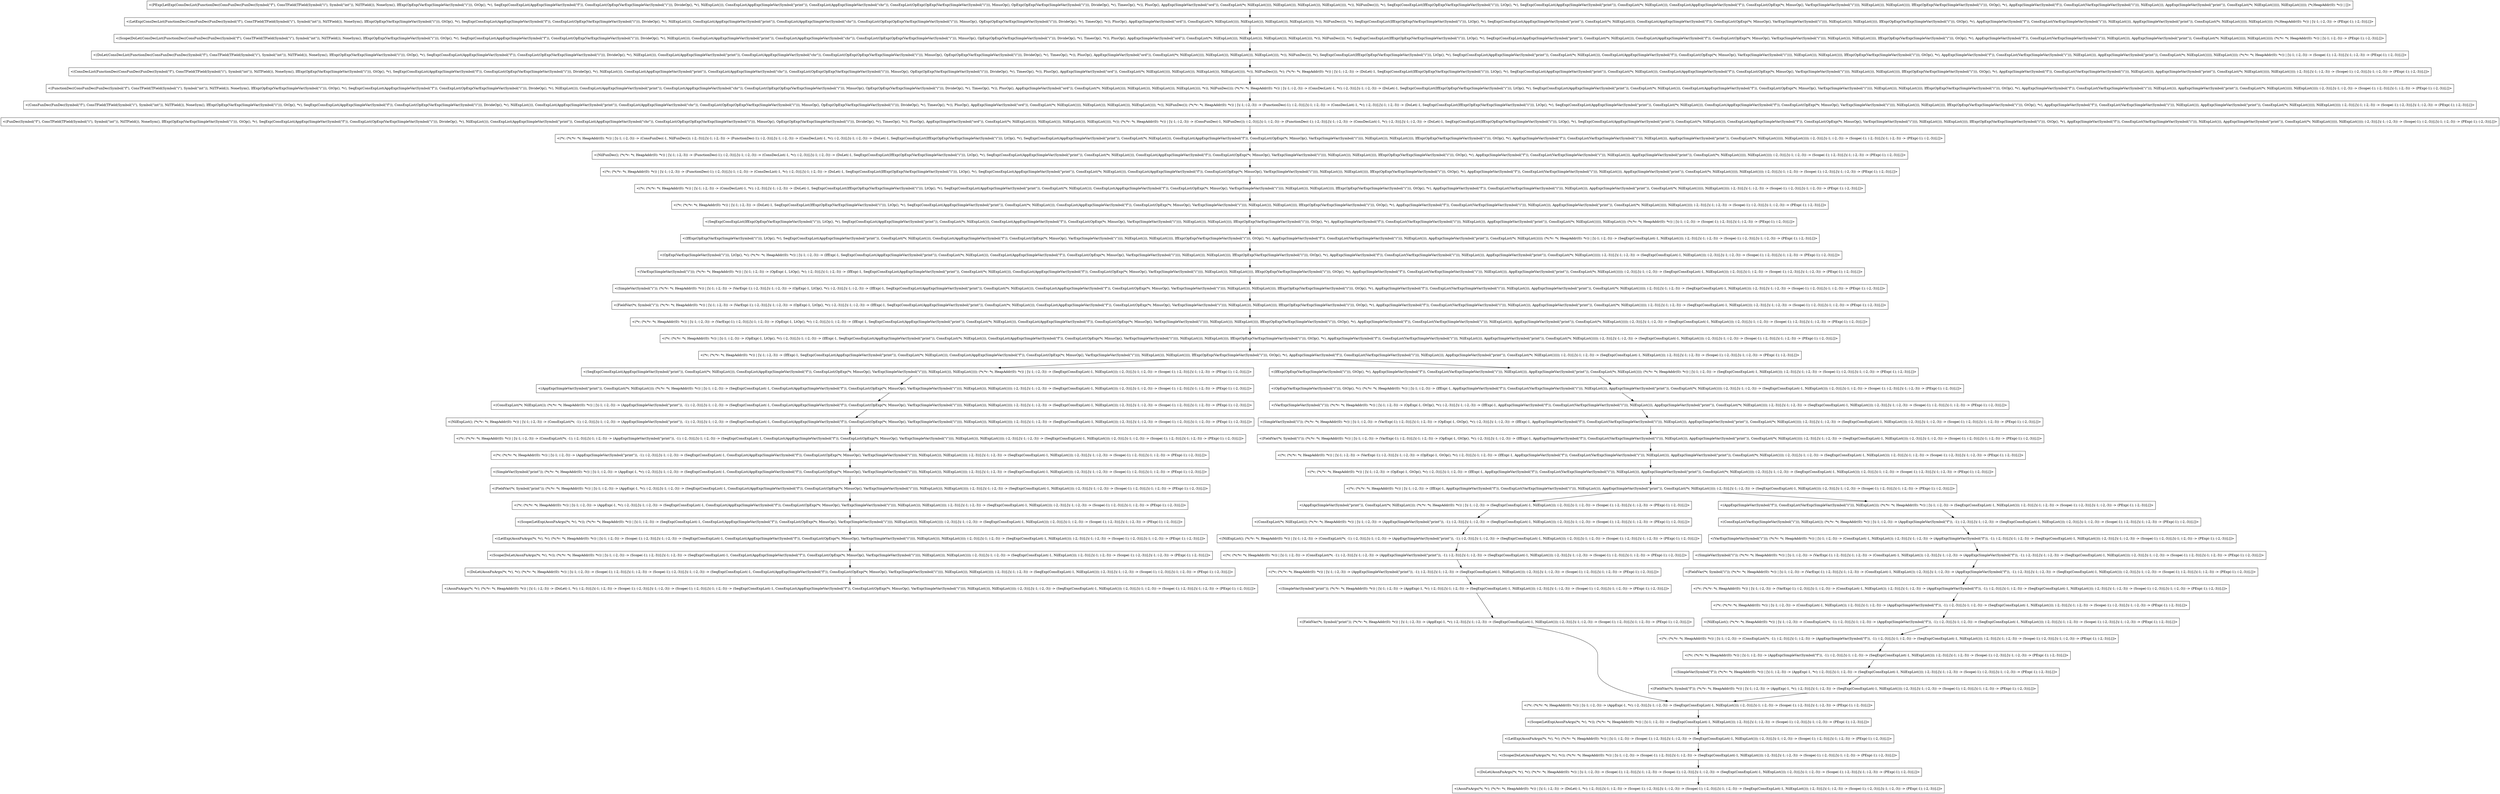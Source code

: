 digraph {
    0 [label="<(PExp(LetExp(ConsDecList(FunctionDec(ConsFunDec(FunDec(Symbol(\"f\"), ConsTField(TField(Symbol(\"i\"), Symbol(\"int\")), NilTField()), NoneSym(), IfExp(OpExp(VarExp(SimpleVar(Symbol(\"i\"))), GtOp(), *v), SeqExp(ConsExpList(AppExp(SimpleVar(Symbol(\"f\")), ConsExpList(OpExp(VarExp(SimpleVar(Symbol(\"i\"))), DivideOp(), *v), NilExpList())), ConsExpList(AppExp(SimpleVar(Symbol(\"print\")), ConsExpList(AppExp(SimpleVar(Symbol(\"chr\")), ConsExpList(OpExp(OpExp(VarExp(SimpleVar(Symbol(\"i\"))), MinusOp(), OpExp(OpExp(VarExp(SimpleVar(Symbol(\"i\"))), DivideOp(), *v), TimesOp(), *v)), PlusOp(), AppExp(SimpleVar(Symbol(\"ord\")), ConsExpList(*v, NilExpList()))), NilExpList())), NilExpList())), NilExpList()))), *v)), NilFunDec())), *v), SeqExp(ConsExpList(IfExp(OpExp(VarExp(SimpleVar(Symbol(\"i\"))), LtOp(), *v), SeqExp(ConsExpList(AppExp(SimpleVar(Symbol(\"print\")), ConsExpList(*v, NilExpList())), ConsExpList(AppExp(SimpleVar(Symbol(\"f\")), ConsExpList(OpExp(*v, MinusOp(), VarExp(SimpleVar(Symbol(\"i\")))), NilExpList())), NilExpList()))), IfExp(OpExp(VarExp(SimpleVar(Symbol(\"i\"))), GtOp(), *v), AppExp(SimpleVar(Symbol(\"f\")), ConsExpList(VarExp(SimpleVar(Symbol(\"i\"))), NilExpList())), AppExp(SimpleVar(Symbol(\"print\")), ConsExpList(*v, NilExpList())))), NilExpList())))); (*v,HeapAddr(0): *v)) | []>"
      ,shape=box];
    1 [label="<(Scope(DoLet(ConsDecList(FunctionDec(ConsFunDec(FunDec(Symbol(\"f\"), ConsTField(TField(Symbol(\"i\"), Symbol(\"int\")), NilTField()), NoneSym(), IfExp(OpExp(VarExp(SimpleVar(Symbol(\"i\"))), GtOp(), *v), SeqExp(ConsExpList(AppExp(SimpleVar(Symbol(\"f\")), ConsExpList(OpExp(VarExp(SimpleVar(Symbol(\"i\"))), DivideOp(), *v), NilExpList())), ConsExpList(AppExp(SimpleVar(Symbol(\"print\")), ConsExpList(AppExp(SimpleVar(Symbol(\"chr\")), ConsExpList(OpExp(OpExp(VarExp(SimpleVar(Symbol(\"i\"))), MinusOp(), OpExp(OpExp(VarExp(SimpleVar(Symbol(\"i\"))), DivideOp(), *v), TimesOp(), *v)), PlusOp(), AppExp(SimpleVar(Symbol(\"ord\")), ConsExpList(*v, NilExpList()))), NilExpList())), NilExpList())), NilExpList()))), *v)), NilFunDec())), *v), SeqExp(ConsExpList(IfExp(OpExp(VarExp(SimpleVar(Symbol(\"i\"))), LtOp(), *v), SeqExp(ConsExpList(AppExp(SimpleVar(Symbol(\"print\")), ConsExpList(*v, NilExpList())), ConsExpList(AppExp(SimpleVar(Symbol(\"f\")), ConsExpList(OpExp(*v, MinusOp(), VarExp(SimpleVar(Symbol(\"i\")))), NilExpList())), NilExpList()))), IfExp(OpExp(VarExp(SimpleVar(Symbol(\"i\"))), GtOp(), *v), AppExp(SimpleVar(Symbol(\"f\")), ConsExpList(VarExp(SimpleVar(Symbol(\"i\"))), NilExpList())), AppExp(SimpleVar(Symbol(\"print\")), ConsExpList(*v, NilExpList())))), NilExpList())))); (*v,*v: *v, HeapAddr(0): *v)) | [\\(-1; (-2,-3)) -> (PExp(-1); (-2,-3))].[]>"
      ,shape=box];
    2 [label="<(SeqExp(ConsExpList(IfExp(OpExp(VarExp(SimpleVar(Symbol(\"i\"))), LtOp(), *v), SeqExp(ConsExpList(AppExp(SimpleVar(Symbol(\"print\")), ConsExpList(*v, NilExpList())), ConsExpList(AppExp(SimpleVar(Symbol(\"f\")), ConsExpList(OpExp(*v, MinusOp(), VarExp(SimpleVar(Symbol(\"i\")))), NilExpList())), NilExpList()))), IfExp(OpExp(VarExp(SimpleVar(Symbol(\"i\"))), GtOp(), *v), AppExp(SimpleVar(Symbol(\"f\")), ConsExpList(VarExp(SimpleVar(Symbol(\"i\"))), NilExpList())), AppExp(SimpleVar(Symbol(\"print\")), ConsExpList(*v, NilExpList())))), NilExpList())); (*v,*v: *v, HeapAddr(0): *v)) | [\\(-1; (-2,-3)) -> (Scope(-1); (-2,-3))].[\\(-1; (-2,-3)) -> (PExp(-1); (-2,-3))].[]>"
      ,shape=box];
    3 [label="<(ConsDecList(FunctionDec(ConsFunDec(FunDec(Symbol(\"f\"), ConsTField(TField(Symbol(\"i\"), Symbol(\"int\")), NilTField()), NoneSym(), IfExp(OpExp(VarExp(SimpleVar(Symbol(\"i\"))), GtOp(), *v), SeqExp(ConsExpList(AppExp(SimpleVar(Symbol(\"f\")), ConsExpList(OpExp(VarExp(SimpleVar(Symbol(\"i\"))), DivideOp(), *v), NilExpList())), ConsExpList(AppExp(SimpleVar(Symbol(\"print\")), ConsExpList(AppExp(SimpleVar(Symbol(\"chr\")), ConsExpList(OpExp(OpExp(VarExp(SimpleVar(Symbol(\"i\"))), MinusOp(), OpExp(OpExp(VarExp(SimpleVar(Symbol(\"i\"))), DivideOp(), *v), TimesOp(), *v)), PlusOp(), AppExp(SimpleVar(Symbol(\"ord\")), ConsExpList(*v, NilExpList()))), NilExpList())), NilExpList())), NilExpList()))), *v)), NilFunDec())), *v); (*v,*v: *v, HeapAddr(0): *v)) | [\\(-1; (-2,-3)) -> (DoLet(-1, SeqExp(ConsExpList(IfExp(OpExp(VarExp(SimpleVar(Symbol(\"i\"))), LtOp(), *v), SeqExp(ConsExpList(AppExp(SimpleVar(Symbol(\"print\")), ConsExpList(*v, NilExpList())), ConsExpList(AppExp(SimpleVar(Symbol(\"f\")), ConsExpList(OpExp(*v, MinusOp(), VarExp(SimpleVar(Symbol(\"i\")))), NilExpList())), NilExpList()))), IfExp(OpExp(VarExp(SimpleVar(Symbol(\"i\"))), GtOp(), *v), AppExp(SimpleVar(Symbol(\"f\")), ConsExpList(VarExp(SimpleVar(Symbol(\"i\"))), NilExpList())), AppExp(SimpleVar(Symbol(\"print\")), ConsExpList(*v, NilExpList())))), NilExpList()))); (-2,-3))].[\\(-1; (-2,-3)) -> (Scope(-1); (-2,-3))].[\\(-1; (-2,-3)) -> (PExp(-1); (-2,-3))].[]>"
      ,shape=box];
    4 [label="<(FunDec(Symbol(\"f\"), ConsTField(TField(Symbol(\"i\"), Symbol(\"int\")), NilTField()), NoneSym(), IfExp(OpExp(VarExp(SimpleVar(Symbol(\"i\"))), GtOp(), *v), SeqExp(ConsExpList(AppExp(SimpleVar(Symbol(\"f\")), ConsExpList(OpExp(VarExp(SimpleVar(Symbol(\"i\"))), DivideOp(), *v), NilExpList())), ConsExpList(AppExp(SimpleVar(Symbol(\"print\")), ConsExpList(AppExp(SimpleVar(Symbol(\"chr\")), ConsExpList(OpExp(OpExp(VarExp(SimpleVar(Symbol(\"i\"))), MinusOp(), OpExp(OpExp(VarExp(SimpleVar(Symbol(\"i\"))), DivideOp(), *v), TimesOp(), *v)), PlusOp(), AppExp(SimpleVar(Symbol(\"ord\")), ConsExpList(*v, NilExpList()))), NilExpList())), NilExpList())), NilExpList()))), *v)); (*v,*v: *v, HeapAddr(0): *v)) | [\\(-1; (-2,-3)) -> (ConsFunDec(-1, NilFunDec()); (-2,-3))].[\\(-1; (-2,-3)) -> (FunctionDec(-1); (-2,-3))].[\\(-1; (-2,-3)) -> (ConsDecList(-1, *v); (-2,-3))].[\\(-1; (-2,-3)) -> (DoLet(-1, SeqExp(ConsExpList(IfExp(OpExp(VarExp(SimpleVar(Symbol(\"i\"))), LtOp(), *v), SeqExp(ConsExpList(AppExp(SimpleVar(Symbol(\"print\")), ConsExpList(*v, NilExpList())), ConsExpList(AppExp(SimpleVar(Symbol(\"f\")), ConsExpList(OpExp(*v, MinusOp(), VarExp(SimpleVar(Symbol(\"i\")))), NilExpList())), NilExpList()))), IfExp(OpExp(VarExp(SimpleVar(Symbol(\"i\"))), GtOp(), *v), AppExp(SimpleVar(Symbol(\"f\")), ConsExpList(VarExp(SimpleVar(Symbol(\"i\"))), NilExpList())), AppExp(SimpleVar(Symbol(\"print\")), ConsExpList(*v, NilExpList())))), NilExpList()))); (-2,-3))].[\\(-1; (-2,-3)) -> (Scope(-1); (-2,-3))].[\\(-1; (-2,-3)) -> (PExp(-1); (-2,-3))].[]>"
      ,shape=box];
    5 [label="<(ConsFunDec(FunDec(Symbol(\"f\"), ConsTField(TField(Symbol(\"i\"), Symbol(\"int\")), NilTField()), NoneSym(), IfExp(OpExp(VarExp(SimpleVar(Symbol(\"i\"))), GtOp(), *v), SeqExp(ConsExpList(AppExp(SimpleVar(Symbol(\"f\")), ConsExpList(OpExp(VarExp(SimpleVar(Symbol(\"i\"))), DivideOp(), *v), NilExpList())), ConsExpList(AppExp(SimpleVar(Symbol(\"print\")), ConsExpList(AppExp(SimpleVar(Symbol(\"chr\")), ConsExpList(OpExp(OpExp(VarExp(SimpleVar(Symbol(\"i\"))), MinusOp(), OpExp(OpExp(VarExp(SimpleVar(Symbol(\"i\"))), DivideOp(), *v), TimesOp(), *v)), PlusOp(), AppExp(SimpleVar(Symbol(\"ord\")), ConsExpList(*v, NilExpList()))), NilExpList())), NilExpList())), NilExpList()))), *v)), NilFunDec()); (*v,*v: *v, HeapAddr(0): *v)) | [\\(-1; (-2,-3)) -> (FunctionDec(-1); (-2,-3))].[\\(-1; (-2,-3)) -> (ConsDecList(-1, *v); (-2,-3))].[\\(-1; (-2,-3)) -> (DoLet(-1, SeqExp(ConsExpList(IfExp(OpExp(VarExp(SimpleVar(Symbol(\"i\"))), LtOp(), *v), SeqExp(ConsExpList(AppExp(SimpleVar(Symbol(\"print\")), ConsExpList(*v, NilExpList())), ConsExpList(AppExp(SimpleVar(Symbol(\"f\")), ConsExpList(OpExp(*v, MinusOp(), VarExp(SimpleVar(Symbol(\"i\")))), NilExpList())), NilExpList()))), IfExp(OpExp(VarExp(SimpleVar(Symbol(\"i\"))), GtOp(), *v), AppExp(SimpleVar(Symbol(\"f\")), ConsExpList(VarExp(SimpleVar(Symbol(\"i\"))), NilExpList())), AppExp(SimpleVar(Symbol(\"print\")), ConsExpList(*v, NilExpList())))), NilExpList()))); (-2,-3))].[\\(-1; (-2,-3)) -> (Scope(-1); (-2,-3))].[\\(-1; (-2,-3)) -> (PExp(-1); (-2,-3))].[]>"
      ,shape=box];
    6 [label="<(*v; (*v,*v: *v, HeapAddr(0): *v)) | [\\(-1; (-2,-3)) -> (ConsFunDec(-1, NilFunDec()); (-2,-3))].[\\(-1; (-2,-3)) -> (FunctionDec(-1); (-2,-3))].[\\(-1; (-2,-3)) -> (ConsDecList(-1, *v); (-2,-3))].[\\(-1; (-2,-3)) -> (DoLet(-1, SeqExp(ConsExpList(IfExp(OpExp(VarExp(SimpleVar(Symbol(\"i\"))), LtOp(), *v), SeqExp(ConsExpList(AppExp(SimpleVar(Symbol(\"print\")), ConsExpList(*v, NilExpList())), ConsExpList(AppExp(SimpleVar(Symbol(\"f\")), ConsExpList(OpExp(*v, MinusOp(), VarExp(SimpleVar(Symbol(\"i\")))), NilExpList())), NilExpList()))), IfExp(OpExp(VarExp(SimpleVar(Symbol(\"i\"))), GtOp(), *v), AppExp(SimpleVar(Symbol(\"f\")), ConsExpList(VarExp(SimpleVar(Symbol(\"i\"))), NilExpList())), AppExp(SimpleVar(Symbol(\"print\")), ConsExpList(*v, NilExpList())))), NilExpList()))); (-2,-3))].[\\(-1; (-2,-3)) -> (Scope(-1); (-2,-3))].[\\(-1; (-2,-3)) -> (PExp(-1); (-2,-3))].[]>"
      ,shape=box];
    7 [label="<(*v; (*v,*v: *v, HeapAddr(0): *v)) | [\\(-1; (-2,-3)) -> (FunctionDec(-1); (-2,-3))].[\\(-1; (-2,-3)) -> (ConsDecList(-1, *v); (-2,-3))].[\\(-1; (-2,-3)) -> (DoLet(-1, SeqExp(ConsExpList(IfExp(OpExp(VarExp(SimpleVar(Symbol(\"i\"))), LtOp(), *v), SeqExp(ConsExpList(AppExp(SimpleVar(Symbol(\"print\")), ConsExpList(*v, NilExpList())), ConsExpList(AppExp(SimpleVar(Symbol(\"f\")), ConsExpList(OpExp(*v, MinusOp(), VarExp(SimpleVar(Symbol(\"i\")))), NilExpList())), NilExpList()))), IfExp(OpExp(VarExp(SimpleVar(Symbol(\"i\"))), GtOp(), *v), AppExp(SimpleVar(Symbol(\"f\")), ConsExpList(VarExp(SimpleVar(Symbol(\"i\"))), NilExpList())), AppExp(SimpleVar(Symbol(\"print\")), ConsExpList(*v, NilExpList())))), NilExpList()))); (-2,-3))].[\\(-1; (-2,-3)) -> (Scope(-1); (-2,-3))].[\\(-1; (-2,-3)) -> (PExp(-1); (-2,-3))].[]>"
      ,shape=box];
    8 [label="<(NilFunDec(); (*v,*v: *v, HeapAddr(0): *v)) | [\\(-1; (-2,-3)) -> (FunctionDec(-1); (-2,-3))].[\\(-1; (-2,-3)) -> (ConsDecList(-1, *v); (-2,-3))].[\\(-1; (-2,-3)) -> (DoLet(-1, SeqExp(ConsExpList(IfExp(OpExp(VarExp(SimpleVar(Symbol(\"i\"))), LtOp(), *v), SeqExp(ConsExpList(AppExp(SimpleVar(Symbol(\"print\")), ConsExpList(*v, NilExpList())), ConsExpList(AppExp(SimpleVar(Symbol(\"f\")), ConsExpList(OpExp(*v, MinusOp(), VarExp(SimpleVar(Symbol(\"i\")))), NilExpList())), NilExpList()))), IfExp(OpExp(VarExp(SimpleVar(Symbol(\"i\"))), GtOp(), *v), AppExp(SimpleVar(Symbol(\"f\")), ConsExpList(VarExp(SimpleVar(Symbol(\"i\"))), NilExpList())), AppExp(SimpleVar(Symbol(\"print\")), ConsExpList(*v, NilExpList())))), NilExpList()))); (-2,-3))].[\\(-1; (-2,-3)) -> (Scope(-1); (-2,-3))].[\\(-1; (-2,-3)) -> (PExp(-1); (-2,-3))].[]>"
      ,shape=box];
    9 [label="<(*v; (*v,*v: *v, HeapAddr(0): *v)) | [\\(-1; (-2,-3)) -> (ConsDecList(-1, *v); (-2,-3))].[\\(-1; (-2,-3)) -> (DoLet(-1, SeqExp(ConsExpList(IfExp(OpExp(VarExp(SimpleVar(Symbol(\"i\"))), LtOp(), *v), SeqExp(ConsExpList(AppExp(SimpleVar(Symbol(\"print\")), ConsExpList(*v, NilExpList())), ConsExpList(AppExp(SimpleVar(Symbol(\"f\")), ConsExpList(OpExp(*v, MinusOp(), VarExp(SimpleVar(Symbol(\"i\")))), NilExpList())), NilExpList()))), IfExp(OpExp(VarExp(SimpleVar(Symbol(\"i\"))), GtOp(), *v), AppExp(SimpleVar(Symbol(\"f\")), ConsExpList(VarExp(SimpleVar(Symbol(\"i\"))), NilExpList())), AppExp(SimpleVar(Symbol(\"print\")), ConsExpList(*v, NilExpList())))), NilExpList()))); (-2,-3))].[\\(-1; (-2,-3)) -> (Scope(-1); (-2,-3))].[\\(-1; (-2,-3)) -> (PExp(-1); (-2,-3))].[]>"
      ,shape=box];
    10 [label="<(SimpleVar(Symbol(\"f\")); (*v,*v: *v, HeapAddr(0): *v)) | [\\(-1; (-2,-3)) -> (AppExp(-1, *v); (-2,-3))].[\\(-1; (-2,-3)) -> (SeqExp(ConsExpList(-1, NilExpList())); (-2,-3))].[\\(-1; (-2,-3)) -> (Scope(-1); (-2,-3))].[\\(-1; (-2,-3)) -> (PExp(-1); (-2,-3))].[]>"
       ,shape=box];
    11 [label="<(FieldVar(*v, Symbol(\"print\")); (*v,*v: *v, HeapAddr(0): *v)) | [\\(-1; (-2,-3)) -> (AppExp(-1, *v); (-2,-3))].[\\(-1; (-2,-3)) -> (SeqExp(ConsExpList(-1, NilExpList())); (-2,-3))].[\\(-1; (-2,-3)) -> (Scope(-1); (-2,-3))].[\\(-1; (-2,-3)) -> (PExp(-1); (-2,-3))].[]>"
       ,shape=box];
    12 [label="<(SimpleVar(Symbol(\"print\")); (*v,*v: *v, HeapAddr(0): *v)) | [\\(-1; (-2,-3)) -> (AppExp(-1, *v); (-2,-3))].[\\(-1; (-2,-3)) -> (SeqExp(ConsExpList(-1, NilExpList())); (-2,-3))].[\\(-1; (-2,-3)) -> (Scope(-1); (-2,-3))].[\\(-1; (-2,-3)) -> (PExp(-1); (-2,-3))].[]>"
       ,shape=box];
    13 [label="<(*v; (*v,*v: *v, HeapAddr(0): *v)) | [\\(-1; (-2,-3)) -> (AppExp(SimpleVar(Symbol(\"print\")), -1); (-2,-3))].[\\(-1; (-2,-3)) -> (SeqExp(ConsExpList(-1, NilExpList())); (-2,-3))].[\\(-1; (-2,-3)) -> (Scope(-1); (-2,-3))].[\\(-1; (-2,-3)) -> (PExp(-1); (-2,-3))].[]>"
       ,shape=box];
    14 [label="<(*v; (*v,*v: *v, HeapAddr(0): *v)) | [\\(-1; (-2,-3)) -> (ConsExpList(*v, -1); (-2,-3))].[\\(-1; (-2,-3)) -> (AppExp(SimpleVar(Symbol(\"print\")), -1); (-2,-3))].[\\(-1; (-2,-3)) -> (SeqExp(ConsExpList(-1, NilExpList())); (-2,-3))].[\\(-1; (-2,-3)) -> (Scope(-1); (-2,-3))].[\\(-1; (-2,-3)) -> (PExp(-1); (-2,-3))].[]>"
       ,shape=box];
    15 [label="<(AppExp(SimpleVar(Symbol(\"print\")), ConsExpList(*v, NilExpList())); (*v,*v: *v, HeapAddr(0): *v)) | [\\(-1; (-2,-3)) -> (SeqExp(ConsExpList(-1, ConsExpList(AppExp(SimpleVar(Symbol(\"f\")), ConsExpList(OpExp(*v, MinusOp(), VarExp(SimpleVar(Symbol(\"i\")))), NilExpList())), NilExpList()))); (-2,-3))].[\\(-1; (-2,-3)) -> (SeqExp(ConsExpList(-1, NilExpList())); (-2,-3))].[\\(-1; (-2,-3)) -> (Scope(-1); (-2,-3))].[\\(-1; (-2,-3)) -> (PExp(-1); (-2,-3))].[]>"
       ,shape=box];
    16 [label="<(AppExp(SimpleVar(Symbol(\"print\")), ConsExpList(*v, NilExpList())); (*v,*v: *v, HeapAddr(0): *v)) | [\\(-1; (-2,-3)) -> (SeqExp(ConsExpList(-1, NilExpList())); (-2,-3))].[\\(-1; (-2,-3)) -> (Scope(-1); (-2,-3))].[\\(-1; (-2,-3)) -> (PExp(-1); (-2,-3))].[]>"
       ,shape=box];
    17 [label="<(*v; (*v,*v: *v, HeapAddr(0): *v)) | [\\(-1; (-2,-3)) -> (AppExp(SimpleVar(Symbol(\"print\")), -1); (-2,-3))].[\\(-1; (-2,-3)) -> (SeqExp(ConsExpList(-1, ConsExpList(AppExp(SimpleVar(Symbol(\"f\")), ConsExpList(OpExp(*v, MinusOp(), VarExp(SimpleVar(Symbol(\"i\")))), NilExpList())), NilExpList()))); (-2,-3))].[\\(-1; (-2,-3)) -> (SeqExp(ConsExpList(-1, NilExpList())); (-2,-3))].[\\(-1; (-2,-3)) -> (Scope(-1); (-2,-3))].[\\(-1; (-2,-3)) -> (PExp(-1); (-2,-3))].[]>"
       ,shape=box];
    18 [label="<(SeqExp(ConsExpList(AppExp(SimpleVar(Symbol(\"print\")), ConsExpList(*v, NilExpList())), ConsExpList(AppExp(SimpleVar(Symbol(\"f\")), ConsExpList(OpExp(*v, MinusOp(), VarExp(SimpleVar(Symbol(\"i\")))), NilExpList())), NilExpList()))); (*v,*v: *v, HeapAddr(0): *v)) | [\\(-1; (-2,-3)) -> (SeqExp(ConsExpList(-1, NilExpList())); (-2,-3))].[\\(-1; (-2,-3)) -> (Scope(-1); (-2,-3))].[\\(-1; (-2,-3)) -> (PExp(-1); (-2,-3))].[]>"
       ,shape=box];
    19 [label="<(IfExp(OpExp(VarExp(SimpleVar(Symbol(\"i\"))), GtOp(), *v), AppExp(SimpleVar(Symbol(\"f\")), ConsExpList(VarExp(SimpleVar(Symbol(\"i\"))), NilExpList())), AppExp(SimpleVar(Symbol(\"print\")), ConsExpList(*v, NilExpList()))); (*v,*v: *v, HeapAddr(0): *v)) | [\\(-1; (-2,-3)) -> (SeqExp(ConsExpList(-1, NilExpList())); (-2,-3))].[\\(-1; (-2,-3)) -> (Scope(-1); (-2,-3))].[\\(-1; (-2,-3)) -> (PExp(-1); (-2,-3))].[]>"
       ,shape=box];
    20 [label="<(ConsExpList(*v, NilExpList()); (*v,*v: *v, HeapAddr(0): *v)) | [\\(-1; (-2,-3)) -> (AppExp(SimpleVar(Symbol(\"print\")), -1); (-2,-3))].[\\(-1; (-2,-3)) -> (SeqExp(ConsExpList(-1, ConsExpList(AppExp(SimpleVar(Symbol(\"f\")), ConsExpList(OpExp(*v, MinusOp(), VarExp(SimpleVar(Symbol(\"i\")))), NilExpList())), NilExpList()))); (-2,-3))].[\\(-1; (-2,-3)) -> (SeqExp(ConsExpList(-1, NilExpList())); (-2,-3))].[\\(-1; (-2,-3)) -> (Scope(-1); (-2,-3))].[\\(-1; (-2,-3)) -> (PExp(-1); (-2,-3))].[]>"
       ,shape=box];
    21 [label="<(NilExpList(); (*v,*v: *v, HeapAddr(0): *v)) | [\\(-1; (-2,-3)) -> (ConsExpList(*v, -1); (-2,-3))].[\\(-1; (-2,-3)) -> (AppExp(SimpleVar(Symbol(\"print\")), -1); (-2,-3))].[\\(-1; (-2,-3)) -> (SeqExp(ConsExpList(-1, ConsExpList(AppExp(SimpleVar(Symbol(\"f\")), ConsExpList(OpExp(*v, MinusOp(), VarExp(SimpleVar(Symbol(\"i\")))), NilExpList())), NilExpList()))); (-2,-3))].[\\(-1; (-2,-3)) -> (SeqExp(ConsExpList(-1, NilExpList())); (-2,-3))].[\\(-1; (-2,-3)) -> (Scope(-1); (-2,-3))].[\\(-1; (-2,-3)) -> (PExp(-1); (-2,-3))].[]>"
       ,shape=box];
    22 [label="<(ConsExpList(*v, NilExpList()); (*v,*v: *v, HeapAddr(0): *v)) | [\\(-1; (-2,-3)) -> (AppExp(SimpleVar(Symbol(\"print\")), -1); (-2,-3))].[\\(-1; (-2,-3)) -> (SeqExp(ConsExpList(-1, NilExpList())); (-2,-3))].[\\(-1; (-2,-3)) -> (Scope(-1); (-2,-3))].[\\(-1; (-2,-3)) -> (PExp(-1); (-2,-3))].[]>"
       ,shape=box];
    23 [label="<(*v; (*v,*v: *v, HeapAddr(0): *v)) | [\\(-1; (-2,-3)) -> (ConsExpList(*v, -1); (-2,-3))].[\\(-1; (-2,-3)) -> (AppExp(SimpleVar(Symbol(\"print\")), -1); (-2,-3))].[\\(-1; (-2,-3)) -> (SeqExp(ConsExpList(-1, ConsExpList(AppExp(SimpleVar(Symbol(\"f\")), ConsExpList(OpExp(*v, MinusOp(), VarExp(SimpleVar(Symbol(\"i\")))), NilExpList())), NilExpList()))); (-2,-3))].[\\(-1; (-2,-3)) -> (SeqExp(ConsExpList(-1, NilExpList())); (-2,-3))].[\\(-1; (-2,-3)) -> (Scope(-1); (-2,-3))].[\\(-1; (-2,-3)) -> (PExp(-1); (-2,-3))].[]>"
       ,shape=box];
    24 [label="<(AppExp(SimpleVar(Symbol(\"f\")), ConsExpList(VarExp(SimpleVar(Symbol(\"i\"))), NilExpList())); (*v,*v: *v, HeapAddr(0): *v)) | [\\(-1; (-2,-3)) -> (SeqExp(ConsExpList(-1, NilExpList())); (-2,-3))].[\\(-1; (-2,-3)) -> (Scope(-1); (-2,-3))].[\\(-1; (-2,-3)) -> (PExp(-1); (-2,-3))].[]>"
       ,shape=box];
    25 [label="<(NilExpList(); (*v,*v: *v, HeapAddr(0): *v)) | [\\(-1; (-2,-3)) -> (ConsExpList(*v, -1); (-2,-3))].[\\(-1; (-2,-3)) -> (AppExp(SimpleVar(Symbol(\"print\")), -1); (-2,-3))].[\\(-1; (-2,-3)) -> (SeqExp(ConsExpList(-1, NilExpList())); (-2,-3))].[\\(-1; (-2,-3)) -> (Scope(-1); (-2,-3))].[\\(-1; (-2,-3)) -> (PExp(-1); (-2,-3))].[]>"
       ,shape=box];
    26 [label="<(IfExp(OpExp(VarExp(SimpleVar(Symbol(\"i\"))), LtOp(), *v), SeqExp(ConsExpList(AppExp(SimpleVar(Symbol(\"print\")), ConsExpList(*v, NilExpList())), ConsExpList(AppExp(SimpleVar(Symbol(\"f\")), ConsExpList(OpExp(*v, MinusOp(), VarExp(SimpleVar(Symbol(\"i\")))), NilExpList())), NilExpList()))), IfExp(OpExp(VarExp(SimpleVar(Symbol(\"i\"))), GtOp(), *v), AppExp(SimpleVar(Symbol(\"f\")), ConsExpList(VarExp(SimpleVar(Symbol(\"i\"))), NilExpList())), AppExp(SimpleVar(Symbol(\"print\")), ConsExpList(*v, NilExpList())))); (*v,*v: *v, HeapAddr(0): *v)) | [\\(-1; (-2,-3)) -> (SeqExp(ConsExpList(-1, NilExpList())); (-2,-3))].[\\(-1; (-2,-3)) -> (Scope(-1); (-2,-3))].[\\(-1; (-2,-3)) -> (PExp(-1); (-2,-3))].[]>"
       ,shape=box];
    27 [label="<(FunctionDec(ConsFunDec(FunDec(Symbol(\"f\"), ConsTField(TField(Symbol(\"i\"), Symbol(\"int\")), NilTField()), NoneSym(), IfExp(OpExp(VarExp(SimpleVar(Symbol(\"i\"))), GtOp(), *v), SeqExp(ConsExpList(AppExp(SimpleVar(Symbol(\"f\")), ConsExpList(OpExp(VarExp(SimpleVar(Symbol(\"i\"))), DivideOp(), *v), NilExpList())), ConsExpList(AppExp(SimpleVar(Symbol(\"print\")), ConsExpList(AppExp(SimpleVar(Symbol(\"chr\")), ConsExpList(OpExp(OpExp(VarExp(SimpleVar(Symbol(\"i\"))), MinusOp(), OpExp(OpExp(VarExp(SimpleVar(Symbol(\"i\"))), DivideOp(), *v), TimesOp(), *v)), PlusOp(), AppExp(SimpleVar(Symbol(\"ord\")), ConsExpList(*v, NilExpList()))), NilExpList())), NilExpList())), NilExpList()))), *v)), NilFunDec())); (*v,*v: *v, HeapAddr(0): *v)) | [\\(-1; (-2,-3)) -> (ConsDecList(-1, *v); (-2,-3))].[\\(-1; (-2,-3)) -> (DoLet(-1, SeqExp(ConsExpList(IfExp(OpExp(VarExp(SimpleVar(Symbol(\"i\"))), LtOp(), *v), SeqExp(ConsExpList(AppExp(SimpleVar(Symbol(\"print\")), ConsExpList(*v, NilExpList())), ConsExpList(AppExp(SimpleVar(Symbol(\"f\")), ConsExpList(OpExp(*v, MinusOp(), VarExp(SimpleVar(Symbol(\"i\")))), NilExpList())), NilExpList()))), IfExp(OpExp(VarExp(SimpleVar(Symbol(\"i\"))), GtOp(), *v), AppExp(SimpleVar(Symbol(\"f\")), ConsExpList(VarExp(SimpleVar(Symbol(\"i\"))), NilExpList())), AppExp(SimpleVar(Symbol(\"print\")), ConsExpList(*v, NilExpList())))), NilExpList()))); (-2,-3))].[\\(-1; (-2,-3)) -> (Scope(-1); (-2,-3))].[\\(-1; (-2,-3)) -> (PExp(-1); (-2,-3))].[]>"
       ,shape=box];
    28 [label="<(*v; (*v,*v: *v, HeapAddr(0): *v)) | [\\(-1; (-2,-3)) -> (DoLet(-1, SeqExp(ConsExpList(IfExp(OpExp(VarExp(SimpleVar(Symbol(\"i\"))), LtOp(), *v), SeqExp(ConsExpList(AppExp(SimpleVar(Symbol(\"print\")), ConsExpList(*v, NilExpList())), ConsExpList(AppExp(SimpleVar(Symbol(\"f\")), ConsExpList(OpExp(*v, MinusOp(), VarExp(SimpleVar(Symbol(\"i\")))), NilExpList())), NilExpList()))), IfExp(OpExp(VarExp(SimpleVar(Symbol(\"i\"))), GtOp(), *v), AppExp(SimpleVar(Symbol(\"f\")), ConsExpList(VarExp(SimpleVar(Symbol(\"i\"))), NilExpList())), AppExp(SimpleVar(Symbol(\"print\")), ConsExpList(*v, NilExpList())))), NilExpList()))); (-2,-3))].[\\(-1; (-2,-3)) -> (Scope(-1); (-2,-3))].[\\(-1; (-2,-3)) -> (PExp(-1); (-2,-3))].[]>"
       ,shape=box];
    29 [label="<(NilExpList(); (*v,*v: *v, HeapAddr(0): *v)) | [\\(-1; (-2,-3)) -> (ConsExpList(*v, -1); (-2,-3))].[\\(-1; (-2,-3)) -> (AppExp(SimpleVar(Symbol(\"f\")), -1); (-2,-3))].[\\(-1; (-2,-3)) -> (SeqExp(ConsExpList(-1, NilExpList())); (-2,-3))].[\\(-1; (-2,-3)) -> (Scope(-1); (-2,-3))].[\\(-1; (-2,-3)) -> (PExp(-1); (-2,-3))].[]>"
       ,shape=box];
    30 [label="<(*v; (*v,*v: *v, HeapAddr(0): *v)) | [\\(-1; (-2,-3)) -> (ConsExpList(*v, -1); (-2,-3))].[\\(-1; (-2,-3)) -> (AppExp(SimpleVar(Symbol(\"f\")), -1); (-2,-3))].[\\(-1; (-2,-3)) -> (SeqExp(ConsExpList(-1, NilExpList())); (-2,-3))].[\\(-1; (-2,-3)) -> (Scope(-1); (-2,-3))].[\\(-1; (-2,-3)) -> (PExp(-1); (-2,-3))].[]>"
       ,shape=box];
    31 [label="<(OpExp(VarExp(SimpleVar(Symbol(\"i\"))), GtOp(), *v); (*v,*v: *v, HeapAddr(0): *v)) | [\\(-1; (-2,-3)) -> (IfExp(-1, AppExp(SimpleVar(Symbol(\"f\")), ConsExpList(VarExp(SimpleVar(Symbol(\"i\"))), NilExpList())), AppExp(SimpleVar(Symbol(\"print\")), ConsExpList(*v, NilExpList()))); (-2,-3))].[\\(-1; (-2,-3)) -> (SeqExp(ConsExpList(-1, NilExpList())); (-2,-3))].[\\(-1; (-2,-3)) -> (Scope(-1); (-2,-3))].[\\(-1; (-2,-3)) -> (PExp(-1); (-2,-3))].[]>"
       ,shape=box];
    32 [label="<(VarExp(SimpleVar(Symbol(\"i\"))); (*v,*v: *v, HeapAddr(0): *v)) | [\\(-1; (-2,-3)) -> (OpExp(-1, GtOp(), *v); (-2,-3))].[\\(-1; (-2,-3)) -> (IfExp(-1, AppExp(SimpleVar(Symbol(\"f\")), ConsExpList(VarExp(SimpleVar(Symbol(\"i\"))), NilExpList())), AppExp(SimpleVar(Symbol(\"print\")), ConsExpList(*v, NilExpList()))); (-2,-3))].[\\(-1; (-2,-3)) -> (SeqExp(ConsExpList(-1, NilExpList())); (-2,-3))].[\\(-1; (-2,-3)) -> (Scope(-1); (-2,-3))].[\\(-1; (-2,-3)) -> (PExp(-1); (-2,-3))].[]>"
       ,shape=box];
    33 [label="<(ConsExpList(VarExp(SimpleVar(Symbol(\"i\"))), NilExpList()); (*v,*v: *v, HeapAddr(0): *v)) | [\\(-1; (-2,-3)) -> (AppExp(SimpleVar(Symbol(\"f\")), -1); (-2,-3))].[\\(-1; (-2,-3)) -> (SeqExp(ConsExpList(-1, NilExpList())); (-2,-3))].[\\(-1; (-2,-3)) -> (Scope(-1); (-2,-3))].[\\(-1; (-2,-3)) -> (PExp(-1); (-2,-3))].[]>"
       ,shape=box];
    34 [label="<(*v; (*v,*v: *v, HeapAddr(0): *v)) | [\\(-1; (-2,-3)) -> (OpExp(-1, GtOp(), *v); (-2,-3))].[\\(-1; (-2,-3)) -> (IfExp(-1, AppExp(SimpleVar(Symbol(\"f\")), ConsExpList(VarExp(SimpleVar(Symbol(\"i\"))), NilExpList())), AppExp(SimpleVar(Symbol(\"print\")), ConsExpList(*v, NilExpList()))); (-2,-3))].[\\(-1; (-2,-3)) -> (SeqExp(ConsExpList(-1, NilExpList())); (-2,-3))].[\\(-1; (-2,-3)) -> (Scope(-1); (-2,-3))].[\\(-1; (-2,-3)) -> (PExp(-1); (-2,-3))].[]>"
       ,shape=box];
    35 [label="<(*v; (*v,*v: *v, HeapAddr(0): *v)) | [\\(-1; (-2,-3)) -> (VarExp(-1); (-2,-3))].[\\(-1; (-2,-3)) -> (OpExp(-1, GtOp(), *v); (-2,-3))].[\\(-1; (-2,-3)) -> (IfExp(-1, AppExp(SimpleVar(Symbol(\"f\")), ConsExpList(VarExp(SimpleVar(Symbol(\"i\"))), NilExpList())), AppExp(SimpleVar(Symbol(\"print\")), ConsExpList(*v, NilExpList()))); (-2,-3))].[\\(-1; (-2,-3)) -> (SeqExp(ConsExpList(-1, NilExpList())); (-2,-3))].[\\(-1; (-2,-3)) -> (Scope(-1); (-2,-3))].[\\(-1; (-2,-3)) -> (PExp(-1); (-2,-3))].[]>"
       ,shape=box];
    36 [label="<(SimpleVar(Symbol(\"i\")); (*v,*v: *v, HeapAddr(0): *v)) | [\\(-1; (-2,-3)) -> (VarExp(-1); (-2,-3))].[\\(-1; (-2,-3)) -> (OpExp(-1, GtOp(), *v); (-2,-3))].[\\(-1; (-2,-3)) -> (IfExp(-1, AppExp(SimpleVar(Symbol(\"f\")), ConsExpList(VarExp(SimpleVar(Symbol(\"i\"))), NilExpList())), AppExp(SimpleVar(Symbol(\"print\")), ConsExpList(*v, NilExpList()))); (-2,-3))].[\\(-1; (-2,-3)) -> (SeqExp(ConsExpList(-1, NilExpList())); (-2,-3))].[\\(-1; (-2,-3)) -> (Scope(-1); (-2,-3))].[\\(-1; (-2,-3)) -> (PExp(-1); (-2,-3))].[]>"
       ,shape=box];
    37 [label="<(FieldVar(*v, Symbol(\"i\")); (*v,*v: *v, HeapAddr(0): *v)) | [\\(-1; (-2,-3)) -> (VarExp(-1); (-2,-3))].[\\(-1; (-2,-3)) -> (OpExp(-1, GtOp(), *v); (-2,-3))].[\\(-1; (-2,-3)) -> (IfExp(-1, AppExp(SimpleVar(Symbol(\"f\")), ConsExpList(VarExp(SimpleVar(Symbol(\"i\"))), NilExpList())), AppExp(SimpleVar(Symbol(\"print\")), ConsExpList(*v, NilExpList()))); (-2,-3))].[\\(-1; (-2,-3)) -> (SeqExp(ConsExpList(-1, NilExpList())); (-2,-3))].[\\(-1; (-2,-3)) -> (Scope(-1); (-2,-3))].[\\(-1; (-2,-3)) -> (PExp(-1); (-2,-3))].[]>"
       ,shape=box];
    38 [label="<(*v; (*v,*v: *v, HeapAddr(0): *v)) | [\\(-1; (-2,-3)) -> (IfExp(-1, AppExp(SimpleVar(Symbol(\"f\")), ConsExpList(VarExp(SimpleVar(Symbol(\"i\"))), NilExpList())), AppExp(SimpleVar(Symbol(\"print\")), ConsExpList(*v, NilExpList()))); (-2,-3))].[\\(-1; (-2,-3)) -> (SeqExp(ConsExpList(-1, NilExpList())); (-2,-3))].[\\(-1; (-2,-3)) -> (Scope(-1); (-2,-3))].[\\(-1; (-2,-3)) -> (PExp(-1); (-2,-3))].[]>"
       ,shape=box];
    39 [label="<(DoLet(AssnFnArgs(*v, *v), *v); (*v,*v: *v, HeapAddr(0): *v)) | [\\(-1; (-2,-3)) -> (Scope(-1); (-2,-3))].[\\(-1; (-2,-3)) -> (Scope(-1); (-2,-3))].[\\(-1; (-2,-3)) -> (SeqExp(ConsExpList(-1, NilExpList())); (-2,-3))].[\\(-1; (-2,-3)) -> (Scope(-1); (-2,-3))].[\\(-1; (-2,-3)) -> (PExp(-1); (-2,-3))].[]>"
       ,shape=box];
    40 [label="<(Scope(DoLet(AssnFnArgs(*v, *v), *v)); (*v,*v: *v, HeapAddr(0): *v)) | [\\(-1; (-2,-3)) -> (Scope(-1); (-2,-3))].[\\(-1; (-2,-3)) -> (SeqExp(ConsExpList(-1, NilExpList())); (-2,-3))].[\\(-1; (-2,-3)) -> (Scope(-1); (-2,-3))].[\\(-1; (-2,-3)) -> (PExp(-1); (-2,-3))].[]>"
       ,shape=box];
    41 [label="<(AssnFnArgs(*v, *v); (*v,*v: *v, HeapAddr(0): *v)) | [\\(-1; (-2,-3)) -> (DoLet(-1, *v); (-2,-3))].[\\(-1; (-2,-3)) -> (Scope(-1); (-2,-3))].[\\(-1; (-2,-3)) -> (Scope(-1); (-2,-3))].[\\(-1; (-2,-3)) -> (SeqExp(ConsExpList(-1, NilExpList())); (-2,-3))].[\\(-1; (-2,-3)) -> (Scope(-1); (-2,-3))].[\\(-1; (-2,-3)) -> (PExp(-1); (-2,-3))].[]>"
       ,shape=box];
    42 [label="<(Scope(LetExp(AssnFnArgs(*v, *v), *v)); (*v,*v: *v, HeapAddr(0): *v)) | [\\(-1; (-2,-3)) -> (SeqExp(ConsExpList(-1, NilExpList())); (-2,-3))].[\\(-1; (-2,-3)) -> (Scope(-1); (-2,-3))].[\\(-1; (-2,-3)) -> (PExp(-1); (-2,-3))].[]>"
       ,shape=box];
    43 [label="<(*v; (*v,*v: *v, HeapAddr(0): *v)) | [\\(-1; (-2,-3)) -> (IfExp(-1, SeqExp(ConsExpList(AppExp(SimpleVar(Symbol(\"print\")), ConsExpList(*v, NilExpList())), ConsExpList(AppExp(SimpleVar(Symbol(\"f\")), ConsExpList(OpExp(*v, MinusOp(), VarExp(SimpleVar(Symbol(\"i\")))), NilExpList())), NilExpList()))), IfExp(OpExp(VarExp(SimpleVar(Symbol(\"i\"))), GtOp(), *v), AppExp(SimpleVar(Symbol(\"f\")), ConsExpList(VarExp(SimpleVar(Symbol(\"i\"))), NilExpList())), AppExp(SimpleVar(Symbol(\"print\")), ConsExpList(*v, NilExpList())))); (-2,-3))].[\\(-1; (-2,-3)) -> (SeqExp(ConsExpList(-1, NilExpList())); (-2,-3))].[\\(-1; (-2,-3)) -> (Scope(-1); (-2,-3))].[\\(-1; (-2,-3)) -> (PExp(-1); (-2,-3))].[]>"
       ,shape=box];
    44 [label="<(SimpleVar(Symbol(\"i\")); (*v,*v: *v, HeapAddr(0): *v)) | [\\(-1; (-2,-3)) -> (VarExp(-1); (-2,-3))].[\\(-1; (-2,-3)) -> (OpExp(-1, LtOp(), *v); (-2,-3))].[\\(-1; (-2,-3)) -> (IfExp(-1, SeqExp(ConsExpList(AppExp(SimpleVar(Symbol(\"print\")), ConsExpList(*v, NilExpList())), ConsExpList(AppExp(SimpleVar(Symbol(\"f\")), ConsExpList(OpExp(*v, MinusOp(), VarExp(SimpleVar(Symbol(\"i\")))), NilExpList())), NilExpList()))), IfExp(OpExp(VarExp(SimpleVar(Symbol(\"i\"))), GtOp(), *v), AppExp(SimpleVar(Symbol(\"f\")), ConsExpList(VarExp(SimpleVar(Symbol(\"i\"))), NilExpList())), AppExp(SimpleVar(Symbol(\"print\")), ConsExpList(*v, NilExpList())))); (-2,-3))].[\\(-1; (-2,-3)) -> (SeqExp(ConsExpList(-1, NilExpList())); (-2,-3))].[\\(-1; (-2,-3)) -> (Scope(-1); (-2,-3))].[\\(-1; (-2,-3)) -> (PExp(-1); (-2,-3))].[]>"
       ,shape=box];
    45 [label="<(FieldVar(*v, Symbol(\"i\")); (*v,*v: *v, HeapAddr(0): *v)) | [\\(-1; (-2,-3)) -> (VarExp(-1); (-2,-3))].[\\(-1; (-2,-3)) -> (OpExp(-1, LtOp(), *v); (-2,-3))].[\\(-1; (-2,-3)) -> (IfExp(-1, SeqExp(ConsExpList(AppExp(SimpleVar(Symbol(\"print\")), ConsExpList(*v, NilExpList())), ConsExpList(AppExp(SimpleVar(Symbol(\"f\")), ConsExpList(OpExp(*v, MinusOp(), VarExp(SimpleVar(Symbol(\"i\")))), NilExpList())), NilExpList()))), IfExp(OpExp(VarExp(SimpleVar(Symbol(\"i\"))), GtOp(), *v), AppExp(SimpleVar(Symbol(\"f\")), ConsExpList(VarExp(SimpleVar(Symbol(\"i\"))), NilExpList())), AppExp(SimpleVar(Symbol(\"print\")), ConsExpList(*v, NilExpList())))); (-2,-3))].[\\(-1; (-2,-3)) -> (SeqExp(ConsExpList(-1, NilExpList())); (-2,-3))].[\\(-1; (-2,-3)) -> (Scope(-1); (-2,-3))].[\\(-1; (-2,-3)) -> (PExp(-1); (-2,-3))].[]>"
       ,shape=box];
    46 [label="<(*v; (*v,*v: *v, HeapAddr(0): *v)) | [\\(-1; (-2,-3)) -> (VarExp(-1); (-2,-3))].[\\(-1; (-2,-3)) -> (OpExp(-1, LtOp(), *v); (-2,-3))].[\\(-1; (-2,-3)) -> (IfExp(-1, SeqExp(ConsExpList(AppExp(SimpleVar(Symbol(\"print\")), ConsExpList(*v, NilExpList())), ConsExpList(AppExp(SimpleVar(Symbol(\"f\")), ConsExpList(OpExp(*v, MinusOp(), VarExp(SimpleVar(Symbol(\"i\")))), NilExpList())), NilExpList()))), IfExp(OpExp(VarExp(SimpleVar(Symbol(\"i\"))), GtOp(), *v), AppExp(SimpleVar(Symbol(\"f\")), ConsExpList(VarExp(SimpleVar(Symbol(\"i\"))), NilExpList())), AppExp(SimpleVar(Symbol(\"print\")), ConsExpList(*v, NilExpList())))); (-2,-3))].[\\(-1; (-2,-3)) -> (SeqExp(ConsExpList(-1, NilExpList())); (-2,-3))].[\\(-1; (-2,-3)) -> (Scope(-1); (-2,-3))].[\\(-1; (-2,-3)) -> (PExp(-1); (-2,-3))].[]>"
       ,shape=box];
    47 [label="<(VarExp(SimpleVar(Symbol(\"i\"))); (*v,*v: *v, HeapAddr(0): *v)) | [\\(-1; (-2,-3)) -> (OpExp(-1, LtOp(), *v); (-2,-3))].[\\(-1; (-2,-3)) -> (IfExp(-1, SeqExp(ConsExpList(AppExp(SimpleVar(Symbol(\"print\")), ConsExpList(*v, NilExpList())), ConsExpList(AppExp(SimpleVar(Symbol(\"f\")), ConsExpList(OpExp(*v, MinusOp(), VarExp(SimpleVar(Symbol(\"i\")))), NilExpList())), NilExpList()))), IfExp(OpExp(VarExp(SimpleVar(Symbol(\"i\"))), GtOp(), *v), AppExp(SimpleVar(Symbol(\"f\")), ConsExpList(VarExp(SimpleVar(Symbol(\"i\"))), NilExpList())), AppExp(SimpleVar(Symbol(\"print\")), ConsExpList(*v, NilExpList())))); (-2,-3))].[\\(-1; (-2,-3)) -> (SeqExp(ConsExpList(-1, NilExpList())); (-2,-3))].[\\(-1; (-2,-3)) -> (Scope(-1); (-2,-3))].[\\(-1; (-2,-3)) -> (PExp(-1); (-2,-3))].[]>"
       ,shape=box];
    48 [label="<(*v; (*v,*v: *v, HeapAddr(0): *v)) | [\\(-1; (-2,-3)) -> (OpExp(-1, LtOp(), *v); (-2,-3))].[\\(-1; (-2,-3)) -> (IfExp(-1, SeqExp(ConsExpList(AppExp(SimpleVar(Symbol(\"print\")), ConsExpList(*v, NilExpList())), ConsExpList(AppExp(SimpleVar(Symbol(\"f\")), ConsExpList(OpExp(*v, MinusOp(), VarExp(SimpleVar(Symbol(\"i\")))), NilExpList())), NilExpList()))), IfExp(OpExp(VarExp(SimpleVar(Symbol(\"i\"))), GtOp(), *v), AppExp(SimpleVar(Symbol(\"f\")), ConsExpList(VarExp(SimpleVar(Symbol(\"i\"))), NilExpList())), AppExp(SimpleVar(Symbol(\"print\")), ConsExpList(*v, NilExpList())))); (-2,-3))].[\\(-1; (-2,-3)) -> (SeqExp(ConsExpList(-1, NilExpList())); (-2,-3))].[\\(-1; (-2,-3)) -> (Scope(-1); (-2,-3))].[\\(-1; (-2,-3)) -> (PExp(-1); (-2,-3))].[]>"
       ,shape=box];
    49 [label="<(OpExp(VarExp(SimpleVar(Symbol(\"i\"))), LtOp(), *v); (*v,*v: *v, HeapAddr(0): *v)) | [\\(-1; (-2,-3)) -> (IfExp(-1, SeqExp(ConsExpList(AppExp(SimpleVar(Symbol(\"print\")), ConsExpList(*v, NilExpList())), ConsExpList(AppExp(SimpleVar(Symbol(\"f\")), ConsExpList(OpExp(*v, MinusOp(), VarExp(SimpleVar(Symbol(\"i\")))), NilExpList())), NilExpList()))), IfExp(OpExp(VarExp(SimpleVar(Symbol(\"i\"))), GtOp(), *v), AppExp(SimpleVar(Symbol(\"f\")), ConsExpList(VarExp(SimpleVar(Symbol(\"i\"))), NilExpList())), AppExp(SimpleVar(Symbol(\"print\")), ConsExpList(*v, NilExpList())))); (-2,-3))].[\\(-1; (-2,-3)) -> (SeqExp(ConsExpList(-1, NilExpList())); (-2,-3))].[\\(-1; (-2,-3)) -> (Scope(-1); (-2,-3))].[\\(-1; (-2,-3)) -> (PExp(-1); (-2,-3))].[]>"
       ,shape=box];
    50 [label="<(LetExp(AssnFnArgs(*v, *v), *v); (*v,*v: *v, HeapAddr(0): *v)) | [\\(-1; (-2,-3)) -> (Scope(-1); (-2,-3))].[\\(-1; (-2,-3)) -> (SeqExp(ConsExpList(-1, NilExpList())); (-2,-3))].[\\(-1; (-2,-3)) -> (Scope(-1); (-2,-3))].[\\(-1; (-2,-3)) -> (PExp(-1); (-2,-3))].[]>"
       ,shape=box];
    51 [label="<(FieldVar(*v, Symbol(\"print\")); (*v,*v: *v, HeapAddr(0): *v)) | [\\(-1; (-2,-3)) -> (AppExp(-1, *v); (-2,-3))].[\\(-1; (-2,-3)) -> (SeqExp(ConsExpList(-1, ConsExpList(AppExp(SimpleVar(Symbol(\"f\")), ConsExpList(OpExp(*v, MinusOp(), VarExp(SimpleVar(Symbol(\"i\")))), NilExpList())), NilExpList()))); (-2,-3))].[\\(-1; (-2,-3)) -> (SeqExp(ConsExpList(-1, NilExpList())); (-2,-3))].[\\(-1; (-2,-3)) -> (Scope(-1); (-2,-3))].[\\(-1; (-2,-3)) -> (PExp(-1); (-2,-3))].[]>"
       ,shape=box];
    52 [label="<(SimpleVar(Symbol(\"print\")); (*v,*v: *v, HeapAddr(0): *v)) | [\\(-1; (-2,-3)) -> (AppExp(-1, *v); (-2,-3))].[\\(-1; (-2,-3)) -> (SeqExp(ConsExpList(-1, ConsExpList(AppExp(SimpleVar(Symbol(\"f\")), ConsExpList(OpExp(*v, MinusOp(), VarExp(SimpleVar(Symbol(\"i\")))), NilExpList())), NilExpList()))); (-2,-3))].[\\(-1; (-2,-3)) -> (SeqExp(ConsExpList(-1, NilExpList())); (-2,-3))].[\\(-1; (-2,-3)) -> (Scope(-1); (-2,-3))].[\\(-1; (-2,-3)) -> (PExp(-1); (-2,-3))].[]>"
       ,shape=box];
    53 [label="<(VarExp(SimpleVar(Symbol(\"i\"))); (*v,*v: *v, HeapAddr(0): *v)) | [\\(-1; (-2,-3)) -> (ConsExpList(-1, NilExpList()); (-2,-3))].[\\(-1; (-2,-3)) -> (AppExp(SimpleVar(Symbol(\"f\")), -1); (-2,-3))].[\\(-1; (-2,-3)) -> (SeqExp(ConsExpList(-1, NilExpList())); (-2,-3))].[\\(-1; (-2,-3)) -> (Scope(-1); (-2,-3))].[\\(-1; (-2,-3)) -> (PExp(-1); (-2,-3))].[]>"
       ,shape=box];
    54 [label="<(*v; (*v,*v: *v, HeapAddr(0): *v)) | [\\(-1; (-2,-3)) -> (ConsExpList(-1, NilExpList()); (-2,-3))].[\\(-1; (-2,-3)) -> (AppExp(SimpleVar(Symbol(\"f\")), -1); (-2,-3))].[\\(-1; (-2,-3)) -> (SeqExp(ConsExpList(-1, NilExpList())); (-2,-3))].[\\(-1; (-2,-3)) -> (Scope(-1); (-2,-3))].[\\(-1; (-2,-3)) -> (PExp(-1); (-2,-3))].[]>"
       ,shape=box];
    55 [label="<(*v; (*v,*v: *v, HeapAddr(0): *v)) | [\\(-1; (-2,-3)) -> (AppExp(SimpleVar(Symbol(\"f\")), -1); (-2,-3))].[\\(-1; (-2,-3)) -> (SeqExp(ConsExpList(-1, NilExpList())); (-2,-3))].[\\(-1; (-2,-3)) -> (Scope(-1); (-2,-3))].[\\(-1; (-2,-3)) -> (PExp(-1); (-2,-3))].[]>"
       ,shape=box];
    56 [label="<(FieldVar(*v, Symbol(\"i\")); (*v,*v: *v, HeapAddr(0): *v)) | [\\(-1; (-2,-3)) -> (VarExp(-1); (-2,-3))].[\\(-1; (-2,-3)) -> (ConsExpList(-1, NilExpList()); (-2,-3))].[\\(-1; (-2,-3)) -> (AppExp(SimpleVar(Symbol(\"f\")), -1); (-2,-3))].[\\(-1; (-2,-3)) -> (SeqExp(ConsExpList(-1, NilExpList())); (-2,-3))].[\\(-1; (-2,-3)) -> (Scope(-1); (-2,-3))].[\\(-1; (-2,-3)) -> (PExp(-1); (-2,-3))].[]>"
       ,shape=box];
    57 [label="<(*v; (*v,*v: *v, HeapAddr(0): *v)) | [\\(-1; (-2,-3)) -> (VarExp(-1); (-2,-3))].[\\(-1; (-2,-3)) -> (ConsExpList(-1, NilExpList()); (-2,-3))].[\\(-1; (-2,-3)) -> (AppExp(SimpleVar(Symbol(\"f\")), -1); (-2,-3))].[\\(-1; (-2,-3)) -> (SeqExp(ConsExpList(-1, NilExpList())); (-2,-3))].[\\(-1; (-2,-3)) -> (Scope(-1); (-2,-3))].[\\(-1; (-2,-3)) -> (PExp(-1); (-2,-3))].[]>"
       ,shape=box];
    58 [label="<(SimpleVar(Symbol(\"i\")); (*v,*v: *v, HeapAddr(0): *v)) | [\\(-1; (-2,-3)) -> (VarExp(-1); (-2,-3))].[\\(-1; (-2,-3)) -> (ConsExpList(-1, NilExpList()); (-2,-3))].[\\(-1; (-2,-3)) -> (AppExp(SimpleVar(Symbol(\"f\")), -1); (-2,-3))].[\\(-1; (-2,-3)) -> (SeqExp(ConsExpList(-1, NilExpList())); (-2,-3))].[\\(-1; (-2,-3)) -> (Scope(-1); (-2,-3))].[\\(-1; (-2,-3)) -> (PExp(-1); (-2,-3))].[]>"
       ,shape=box];
    59 [label="<(*v; (*v,*v: *v, HeapAddr(0): *v)) | [\\(-1; (-2,-3)) -> (AppExp(-1, *v); (-2,-3))].[\\(-1; (-2,-3)) -> (SeqExp(ConsExpList(-1, NilExpList())); (-2,-3))].[\\(-1; (-2,-3)) -> (Scope(-1); (-2,-3))].[\\(-1; (-2,-3)) -> (PExp(-1); (-2,-3))].[]>"
       ,shape=box];
    60 [label="<(FieldVar(*v, Symbol(\"f\")); (*v,*v: *v, HeapAddr(0): *v)) | [\\(-1; (-2,-3)) -> (AppExp(-1, *v); (-2,-3))].[\\(-1; (-2,-3)) -> (SeqExp(ConsExpList(-1, NilExpList())); (-2,-3))].[\\(-1; (-2,-3)) -> (Scope(-1); (-2,-3))].[\\(-1; (-2,-3)) -> (PExp(-1); (-2,-3))].[]>"
       ,shape=box];
    61 [label="<(DoLet(AssnFnArgs(*v, *v), *v); (*v,*v: *v, HeapAddr(0): *v)) | [\\(-1; (-2,-3)) -> (Scope(-1); (-2,-3))].[\\(-1; (-2,-3)) -> (Scope(-1); (-2,-3))].[\\(-1; (-2,-3)) -> (SeqExp(ConsExpList(-1, ConsExpList(AppExp(SimpleVar(Symbol(\"f\")), ConsExpList(OpExp(*v, MinusOp(), VarExp(SimpleVar(Symbol(\"i\")))), NilExpList())), NilExpList()))); (-2,-3))].[\\(-1; (-2,-3)) -> (SeqExp(ConsExpList(-1, NilExpList())); (-2,-3))].[\\(-1; (-2,-3)) -> (Scope(-1); (-2,-3))].[\\(-1; (-2,-3)) -> (PExp(-1); (-2,-3))].[]>"
       ,shape=box];
    62 [label="<(Scope(DoLet(AssnFnArgs(*v, *v), *v)); (*v,*v: *v, HeapAddr(0): *v)) | [\\(-1; (-2,-3)) -> (Scope(-1); (-2,-3))].[\\(-1; (-2,-3)) -> (SeqExp(ConsExpList(-1, ConsExpList(AppExp(SimpleVar(Symbol(\"f\")), ConsExpList(OpExp(*v, MinusOp(), VarExp(SimpleVar(Symbol(\"i\")))), NilExpList())), NilExpList()))); (-2,-3))].[\\(-1; (-2,-3)) -> (SeqExp(ConsExpList(-1, NilExpList())); (-2,-3))].[\\(-1; (-2,-3)) -> (Scope(-1); (-2,-3))].[\\(-1; (-2,-3)) -> (PExp(-1); (-2,-3))].[]>"
       ,shape=box];
    63 [label="<(LetExp(AssnFnArgs(*v, *v), *v); (*v,*v: *v, HeapAddr(0): *v)) | [\\(-1; (-2,-3)) -> (Scope(-1); (-2,-3))].[\\(-1; (-2,-3)) -> (SeqExp(ConsExpList(-1, ConsExpList(AppExp(SimpleVar(Symbol(\"f\")), ConsExpList(OpExp(*v, MinusOp(), VarExp(SimpleVar(Symbol(\"i\")))), NilExpList())), NilExpList()))); (-2,-3))].[\\(-1; (-2,-3)) -> (SeqExp(ConsExpList(-1, NilExpList())); (-2,-3))].[\\(-1; (-2,-3)) -> (Scope(-1); (-2,-3))].[\\(-1; (-2,-3)) -> (PExp(-1); (-2,-3))].[]>"
       ,shape=box];
    64 [label="<(AssnFnArgs(*v, *v); (*v,*v: *v, HeapAddr(0): *v)) | [\\(-1; (-2,-3)) -> (DoLet(-1, *v); (-2,-3))].[\\(-1; (-2,-3)) -> (Scope(-1); (-2,-3))].[\\(-1; (-2,-3)) -> (Scope(-1); (-2,-3))].[\\(-1; (-2,-3)) -> (SeqExp(ConsExpList(-1, ConsExpList(AppExp(SimpleVar(Symbol(\"f\")), ConsExpList(OpExp(*v, MinusOp(), VarExp(SimpleVar(Symbol(\"i\")))), NilExpList())), NilExpList()))); (-2,-3))].[\\(-1; (-2,-3)) -> (SeqExp(ConsExpList(-1, NilExpList())); (-2,-3))].[\\(-1; (-2,-3)) -> (Scope(-1); (-2,-3))].[\\(-1; (-2,-3)) -> (PExp(-1); (-2,-3))].[]>"
       ,shape=box];
    65 [label="<(Scope(LetExp(AssnFnArgs(*v, *v), *v)); (*v,*v: *v, HeapAddr(0): *v)) | [\\(-1; (-2,-3)) -> (SeqExp(ConsExpList(-1, ConsExpList(AppExp(SimpleVar(Symbol(\"f\")), ConsExpList(OpExp(*v, MinusOp(), VarExp(SimpleVar(Symbol(\"i\")))), NilExpList())), NilExpList()))); (-2,-3))].[\\(-1; (-2,-3)) -> (SeqExp(ConsExpList(-1, NilExpList())); (-2,-3))].[\\(-1; (-2,-3)) -> (Scope(-1); (-2,-3))].[\\(-1; (-2,-3)) -> (PExp(-1); (-2,-3))].[]>"
       ,shape=box];
    66 [label="<(*v; (*v,*v: *v, HeapAddr(0): *v)) | [\\(-1; (-2,-3)) -> (AppExp(-1, *v); (-2,-3))].[\\(-1; (-2,-3)) -> (SeqExp(ConsExpList(-1, ConsExpList(AppExp(SimpleVar(Symbol(\"f\")), ConsExpList(OpExp(*v, MinusOp(), VarExp(SimpleVar(Symbol(\"i\")))), NilExpList())), NilExpList()))); (-2,-3))].[\\(-1; (-2,-3)) -> (SeqExp(ConsExpList(-1, NilExpList())); (-2,-3))].[\\(-1; (-2,-3)) -> (Scope(-1); (-2,-3))].[\\(-1; (-2,-3)) -> (PExp(-1); (-2,-3))].[]>"
       ,shape=box];
    67 [label="<(DoLet(ConsDecList(FunctionDec(ConsFunDec(FunDec(Symbol(\"f\"), ConsTField(TField(Symbol(\"i\"), Symbol(\"int\")), NilTField()), NoneSym(), IfExp(OpExp(VarExp(SimpleVar(Symbol(\"i\"))), GtOp(), *v), SeqExp(ConsExpList(AppExp(SimpleVar(Symbol(\"f\")), ConsExpList(OpExp(VarExp(SimpleVar(Symbol(\"i\"))), DivideOp(), *v), NilExpList())), ConsExpList(AppExp(SimpleVar(Symbol(\"print\")), ConsExpList(AppExp(SimpleVar(Symbol(\"chr\")), ConsExpList(OpExp(OpExp(VarExp(SimpleVar(Symbol(\"i\"))), MinusOp(), OpExp(OpExp(VarExp(SimpleVar(Symbol(\"i\"))), DivideOp(), *v), TimesOp(), *v)), PlusOp(), AppExp(SimpleVar(Symbol(\"ord\")), ConsExpList(*v, NilExpList()))), NilExpList())), NilExpList())), NilExpList()))), *v)), NilFunDec())), *v), SeqExp(ConsExpList(IfExp(OpExp(VarExp(SimpleVar(Symbol(\"i\"))), LtOp(), *v), SeqExp(ConsExpList(AppExp(SimpleVar(Symbol(\"print\")), ConsExpList(*v, NilExpList())), ConsExpList(AppExp(SimpleVar(Symbol(\"f\")), ConsExpList(OpExp(*v, MinusOp(), VarExp(SimpleVar(Symbol(\"i\")))), NilExpList())), NilExpList()))), IfExp(OpExp(VarExp(SimpleVar(Symbol(\"i\"))), GtOp(), *v), AppExp(SimpleVar(Symbol(\"f\")), ConsExpList(VarExp(SimpleVar(Symbol(\"i\"))), NilExpList())), AppExp(SimpleVar(Symbol(\"print\")), ConsExpList(*v, NilExpList())))), NilExpList()))); (*v,*v: *v, HeapAddr(0): *v)) | [\\(-1; (-2,-3)) -> (Scope(-1); (-2,-3))].[\\(-1; (-2,-3)) -> (PExp(-1); (-2,-3))].[]>"
       ,shape=box];
    68 [label="<(LetExp(ConsDecList(FunctionDec(ConsFunDec(FunDec(Symbol(\"f\"), ConsTField(TField(Symbol(\"i\"), Symbol(\"int\")), NilTField()), NoneSym(), IfExp(OpExp(VarExp(SimpleVar(Symbol(\"i\"))), GtOp(), *v), SeqExp(ConsExpList(AppExp(SimpleVar(Symbol(\"f\")), ConsExpList(OpExp(VarExp(SimpleVar(Symbol(\"i\"))), DivideOp(), *v), NilExpList())), ConsExpList(AppExp(SimpleVar(Symbol(\"print\")), ConsExpList(AppExp(SimpleVar(Symbol(\"chr\")), ConsExpList(OpExp(OpExp(VarExp(SimpleVar(Symbol(\"i\"))), MinusOp(), OpExp(OpExp(VarExp(SimpleVar(Symbol(\"i\"))), DivideOp(), *v), TimesOp(), *v)), PlusOp(), AppExp(SimpleVar(Symbol(\"ord\")), ConsExpList(*v, NilExpList()))), NilExpList())), NilExpList())), NilExpList()))), *v)), NilFunDec())), *v), SeqExp(ConsExpList(IfExp(OpExp(VarExp(SimpleVar(Symbol(\"i\"))), LtOp(), *v), SeqExp(ConsExpList(AppExp(SimpleVar(Symbol(\"print\")), ConsExpList(*v, NilExpList())), ConsExpList(AppExp(SimpleVar(Symbol(\"f\")), ConsExpList(OpExp(*v, MinusOp(), VarExp(SimpleVar(Symbol(\"i\")))), NilExpList())), NilExpList()))), IfExp(OpExp(VarExp(SimpleVar(Symbol(\"i\"))), GtOp(), *v), AppExp(SimpleVar(Symbol(\"f\")), ConsExpList(VarExp(SimpleVar(Symbol(\"i\"))), NilExpList())), AppExp(SimpleVar(Symbol(\"print\")), ConsExpList(*v, NilExpList())))), NilExpList()))); (*v,HeapAddr(0): *v)) | [\\(-1; (-2,-3)) -> (PExp(-1); (-2,-3))].[]>"
       ,shape=box];
    0 -> 68 [label="",shape=box];
    1 -> 67 [label="",shape=box];
    2 -> 26 [label="",shape=box];
    3 -> 27 [label="",shape=box];
    4 -> 6 [label="",shape=box];
    5 -> 4 [label="",shape=box];
    6 -> 8 [label="",shape=box];
    7 -> 9 [label="",shape=box];
    8 -> 7 [label="",shape=box];
    9 -> 28 [label="",shape=box];
    10 -> 60 [label="",shape=box];
    11 -> 59 [label="",shape=box];
    12 -> 11 [label="",shape=box];
    13 -> 12 [label="",shape=box];
    14 -> 13 [label="",shape=box];
    15 -> 20 [label="",shape=box];
    16 -> 22 [label="",shape=box];
    17 -> 52 [label="",shape=box];
    18 -> 15 [label="",shape=box];
    19 -> 31 [label="",shape=box];
    20 -> 21 [label="",shape=box];
    21 -> 23 [label="",shape=box];
    22 -> 25 [label="",shape=box];
    23 -> 17 [label="",shape=box];
    24 -> 33 [label="",shape=box];
    25 -> 14 [label="",shape=box];
    26 -> 49 [label="",shape=box];
    27 -> 5 [label="",shape=box];
    28 -> 2 [label="",shape=box];
    29 -> 30 [label="",shape=box];
    30 -> 55 [label="",shape=box];
    31 -> 32 [label="",shape=box];
    32 -> 36 [label="",shape=box];
    33 -> 53 [label="",shape=box];
    34 -> 38 [label="",shape=box];
    35 -> 34 [label="",shape=box];
    36 -> 37 [label="",shape=box];
    37 -> 35 [label="",shape=box];
    38 -> 16 [label="",shape=box];
    38 -> 24 [label="",shape=box];
    39 -> 41 [label="",shape=box];
    40 -> 39 [label="",shape=box];
    42 -> 50 [label="",shape=box];
    43 -> 18 [label="",shape=box];
    43 -> 19 [label="",shape=box];
    44 -> 45 [label="",shape=box];
    45 -> 46 [label="",shape=box];
    46 -> 48 [label="",shape=box];
    47 -> 44 [label="",shape=box];
    48 -> 43 [label="",shape=box];
    49 -> 47 [label="",shape=box];
    50 -> 40 [label="",shape=box];
    51 -> 66 [label="",shape=box];
    52 -> 51 [label="",shape=box];
    53 -> 58 [label="",shape=box];
    54 -> 29 [label="",shape=box];
    55 -> 10 [label="",shape=box];
    56 -> 57 [label="",shape=box];
    57 -> 54 [label="",shape=box];
    58 -> 56 [label="",shape=box];
    59 -> 42 [label="",shape=box];
    60 -> 59 [label="",shape=box];
    61 -> 64 [label="",shape=box];
    62 -> 61 [label="",shape=box];
    63 -> 62 [label="",shape=box];
    65 -> 63 [label="",shape=box];
    66 -> 65 [label="",shape=box];
    67 -> 3 [label="",shape=box];
    68 -> 1 [label="",shape=box];
}
